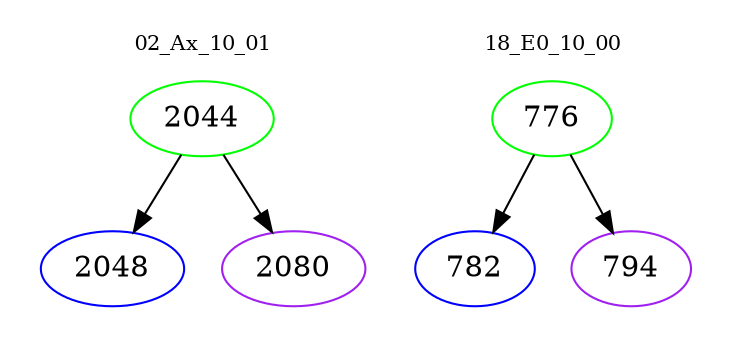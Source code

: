 digraph{
subgraph cluster_0 {
color = white
label = "02_Ax_10_01";
fontsize=10;
T0_2044 [label="2044", color="green"]
T0_2044 -> T0_2048 [color="black"]
T0_2048 [label="2048", color="blue"]
T0_2044 -> T0_2080 [color="black"]
T0_2080 [label="2080", color="purple"]
}
subgraph cluster_1 {
color = white
label = "18_E0_10_00";
fontsize=10;
T1_776 [label="776", color="green"]
T1_776 -> T1_782 [color="black"]
T1_782 [label="782", color="blue"]
T1_776 -> T1_794 [color="black"]
T1_794 [label="794", color="purple"]
}
}
